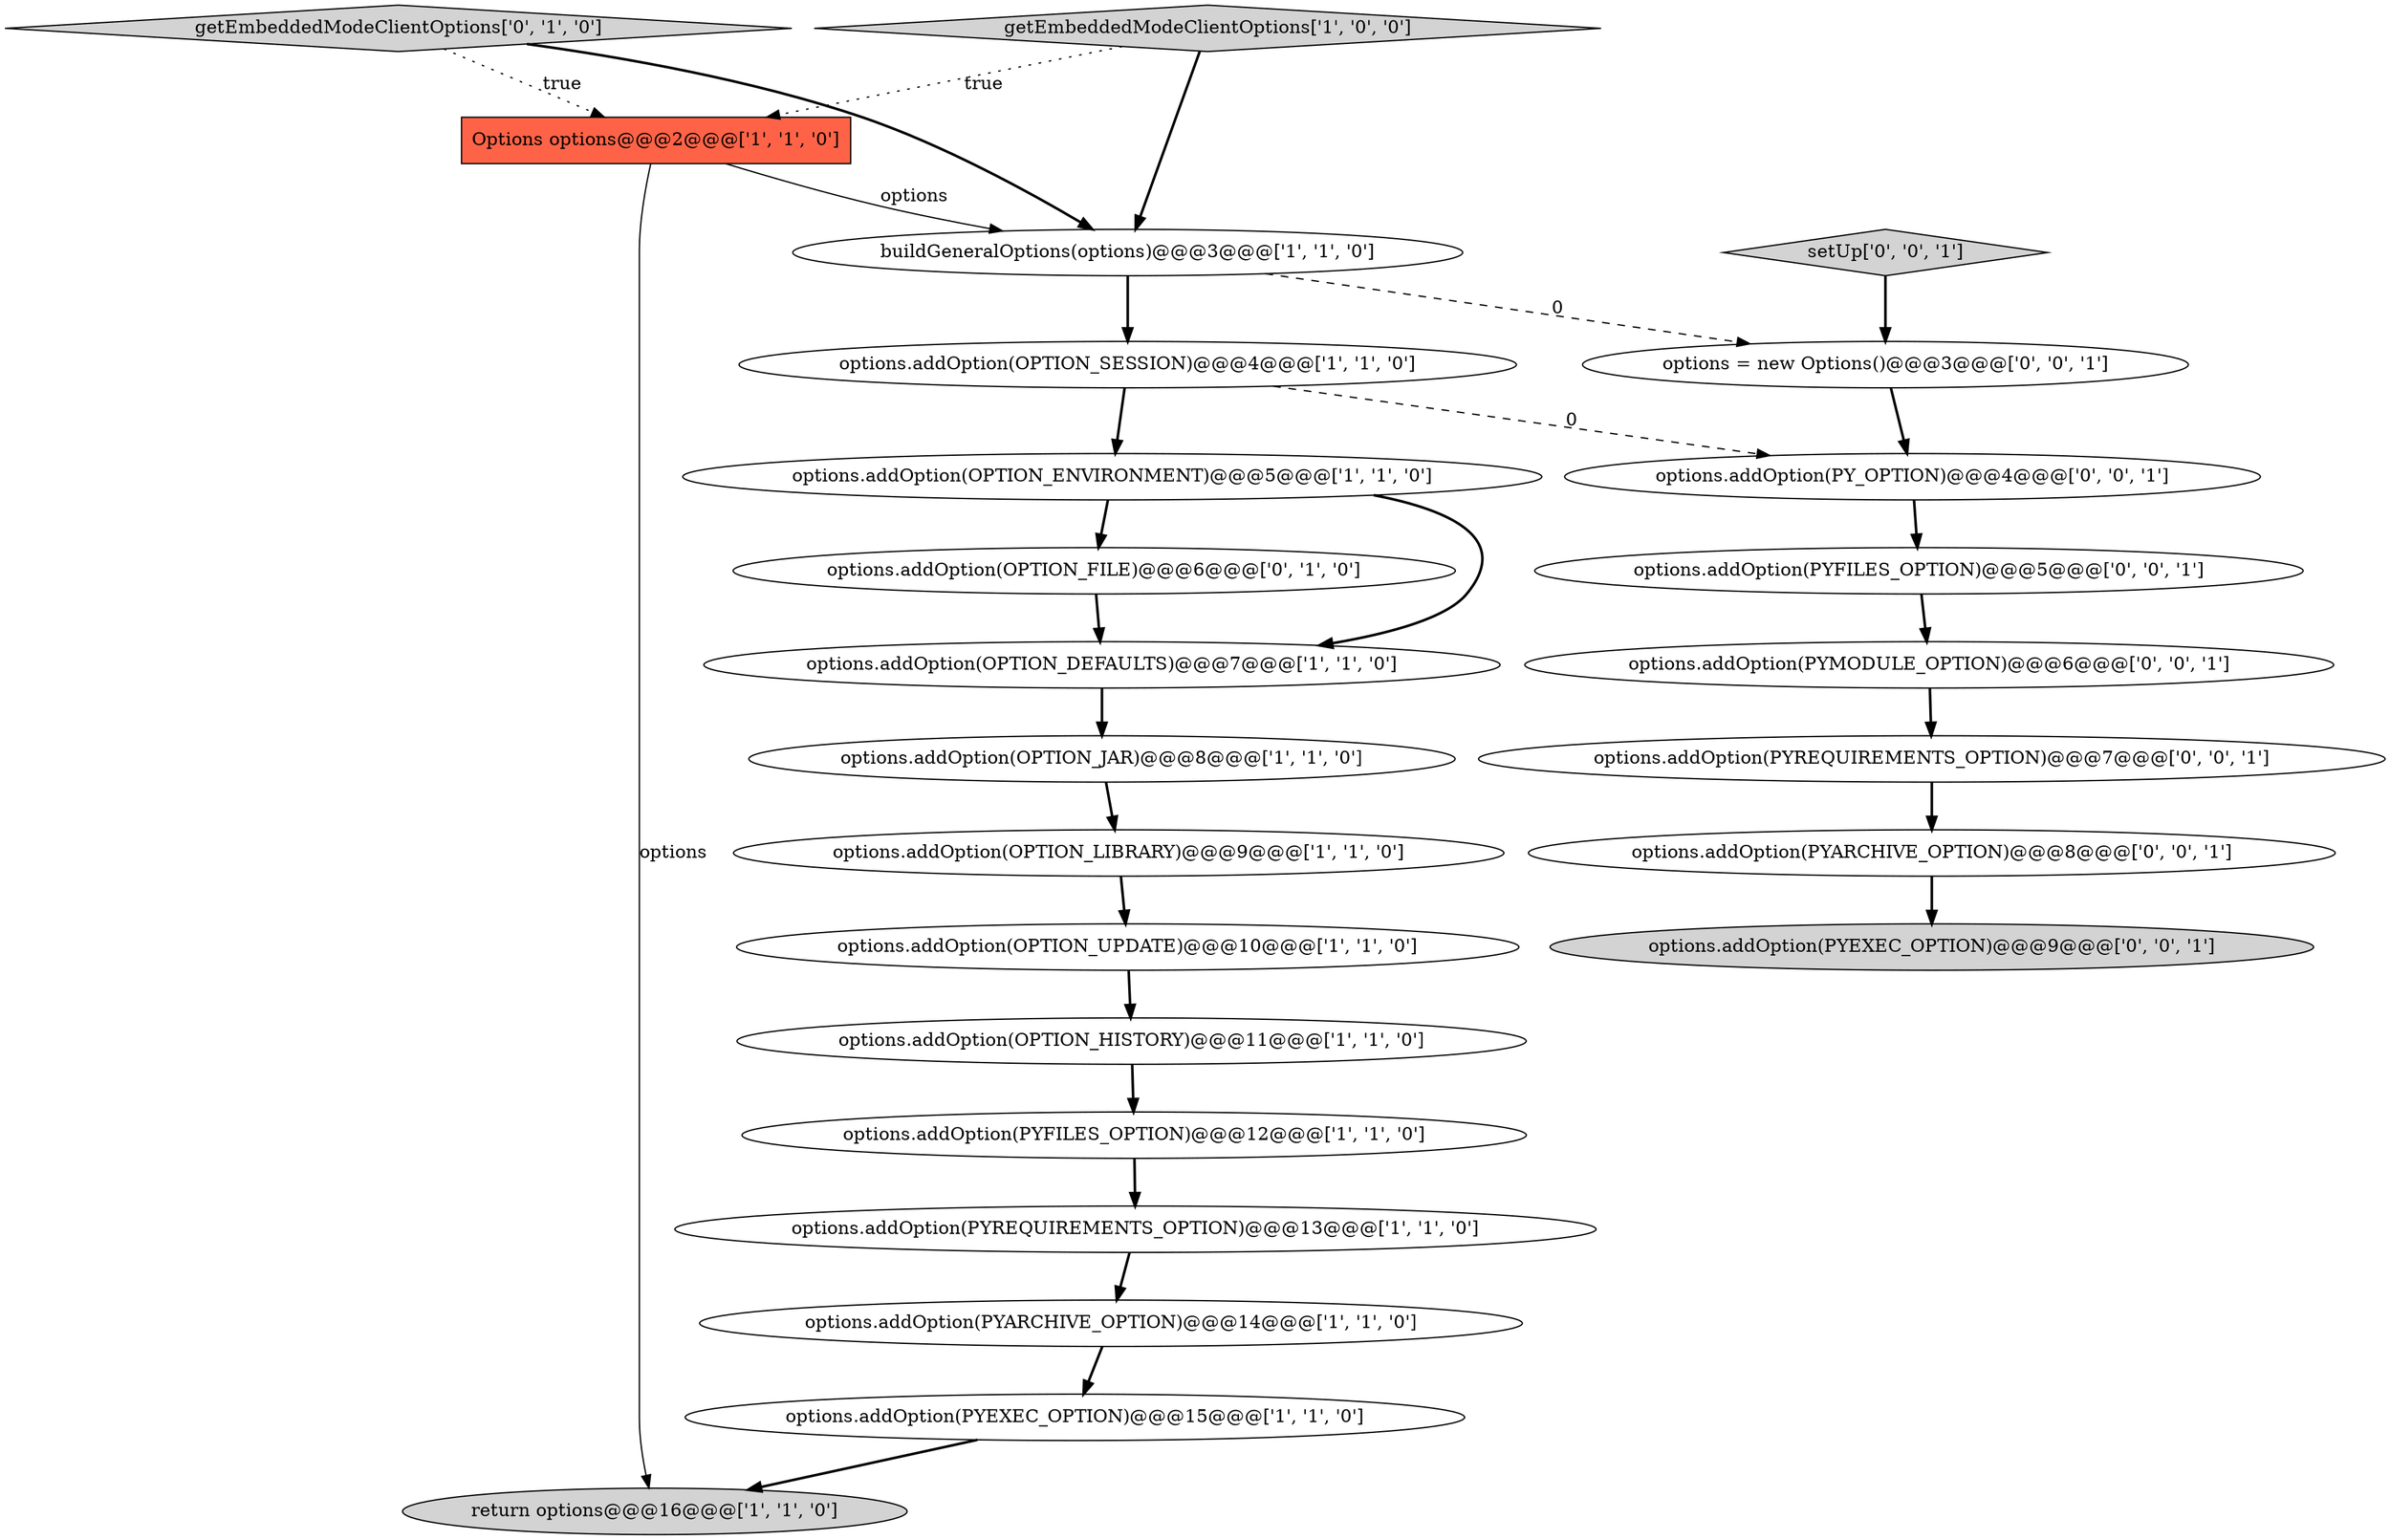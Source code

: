 digraph {
1 [style = filled, label = "options.addOption(OPTION_LIBRARY)@@@9@@@['1', '1', '0']", fillcolor = white, shape = ellipse image = "AAA0AAABBB1BBB"];
3 [style = filled, label = "return options@@@16@@@['1', '1', '0']", fillcolor = lightgray, shape = ellipse image = "AAA0AAABBB1BBB"];
21 [style = filled, label = "options = new Options()@@@3@@@['0', '0', '1']", fillcolor = white, shape = ellipse image = "AAA0AAABBB3BBB"];
17 [style = filled, label = "options.addOption(PYMODULE_OPTION)@@@6@@@['0', '0', '1']", fillcolor = white, shape = ellipse image = "AAA0AAABBB3BBB"];
19 [style = filled, label = "options.addOption(PYREQUIREMENTS_OPTION)@@@7@@@['0', '0', '1']", fillcolor = white, shape = ellipse image = "AAA0AAABBB3BBB"];
15 [style = filled, label = "options.addOption(OPTION_FILE)@@@6@@@['0', '1', '0']", fillcolor = white, shape = ellipse image = "AAA1AAABBB2BBB"];
10 [style = filled, label = "Options options@@@2@@@['1', '1', '0']", fillcolor = tomato, shape = box image = "AAA0AAABBB1BBB"];
6 [style = filled, label = "options.addOption(PYEXEC_OPTION)@@@15@@@['1', '1', '0']", fillcolor = white, shape = ellipse image = "AAA0AAABBB1BBB"];
18 [style = filled, label = "options.addOption(PYEXEC_OPTION)@@@9@@@['0', '0', '1']", fillcolor = lightgray, shape = ellipse image = "AAA0AAABBB3BBB"];
22 [style = filled, label = "options.addOption(PYFILES_OPTION)@@@5@@@['0', '0', '1']", fillcolor = white, shape = ellipse image = "AAA0AAABBB3BBB"];
12 [style = filled, label = "buildGeneralOptions(options)@@@3@@@['1', '1', '0']", fillcolor = white, shape = ellipse image = "AAA0AAABBB1BBB"];
0 [style = filled, label = "options.addOption(OPTION_ENVIRONMENT)@@@5@@@['1', '1', '0']", fillcolor = white, shape = ellipse image = "AAA0AAABBB1BBB"];
23 [style = filled, label = "options.addOption(PY_OPTION)@@@4@@@['0', '0', '1']", fillcolor = white, shape = ellipse image = "AAA0AAABBB3BBB"];
11 [style = filled, label = "getEmbeddedModeClientOptions['1', '0', '0']", fillcolor = lightgray, shape = diamond image = "AAA0AAABBB1BBB"];
9 [style = filled, label = "options.addOption(OPTION_HISTORY)@@@11@@@['1', '1', '0']", fillcolor = white, shape = ellipse image = "AAA0AAABBB1BBB"];
7 [style = filled, label = "options.addOption(OPTION_UPDATE)@@@10@@@['1', '1', '0']", fillcolor = white, shape = ellipse image = "AAA0AAABBB1BBB"];
13 [style = filled, label = "options.addOption(OPTION_DEFAULTS)@@@7@@@['1', '1', '0']", fillcolor = white, shape = ellipse image = "AAA0AAABBB1BBB"];
24 [style = filled, label = "options.addOption(PYARCHIVE_OPTION)@@@8@@@['0', '0', '1']", fillcolor = white, shape = ellipse image = "AAA0AAABBB3BBB"];
5 [style = filled, label = "options.addOption(PYFILES_OPTION)@@@12@@@['1', '1', '0']", fillcolor = white, shape = ellipse image = "AAA0AAABBB1BBB"];
20 [style = filled, label = "setUp['0', '0', '1']", fillcolor = lightgray, shape = diamond image = "AAA0AAABBB3BBB"];
2 [style = filled, label = "options.addOption(OPTION_SESSION)@@@4@@@['1', '1', '0']", fillcolor = white, shape = ellipse image = "AAA0AAABBB1BBB"];
16 [style = filled, label = "getEmbeddedModeClientOptions['0', '1', '0']", fillcolor = lightgray, shape = diamond image = "AAA0AAABBB2BBB"];
4 [style = filled, label = "options.addOption(PYARCHIVE_OPTION)@@@14@@@['1', '1', '0']", fillcolor = white, shape = ellipse image = "AAA0AAABBB1BBB"];
8 [style = filled, label = "options.addOption(PYREQUIREMENTS_OPTION)@@@13@@@['1', '1', '0']", fillcolor = white, shape = ellipse image = "AAA0AAABBB1BBB"];
14 [style = filled, label = "options.addOption(OPTION_JAR)@@@8@@@['1', '1', '0']", fillcolor = white, shape = ellipse image = "AAA0AAABBB1BBB"];
23->22 [style = bold, label=""];
4->6 [style = bold, label=""];
5->8 [style = bold, label=""];
11->12 [style = bold, label=""];
11->10 [style = dotted, label="true"];
24->18 [style = bold, label=""];
10->3 [style = solid, label="options"];
8->4 [style = bold, label=""];
7->9 [style = bold, label=""];
12->2 [style = bold, label=""];
17->19 [style = bold, label=""];
19->24 [style = bold, label=""];
22->17 [style = bold, label=""];
0->13 [style = bold, label=""];
14->1 [style = bold, label=""];
12->21 [style = dashed, label="0"];
16->12 [style = bold, label=""];
20->21 [style = bold, label=""];
0->15 [style = bold, label=""];
16->10 [style = dotted, label="true"];
6->3 [style = bold, label=""];
15->13 [style = bold, label=""];
10->12 [style = solid, label="options"];
2->23 [style = dashed, label="0"];
2->0 [style = bold, label=""];
1->7 [style = bold, label=""];
13->14 [style = bold, label=""];
21->23 [style = bold, label=""];
9->5 [style = bold, label=""];
}
